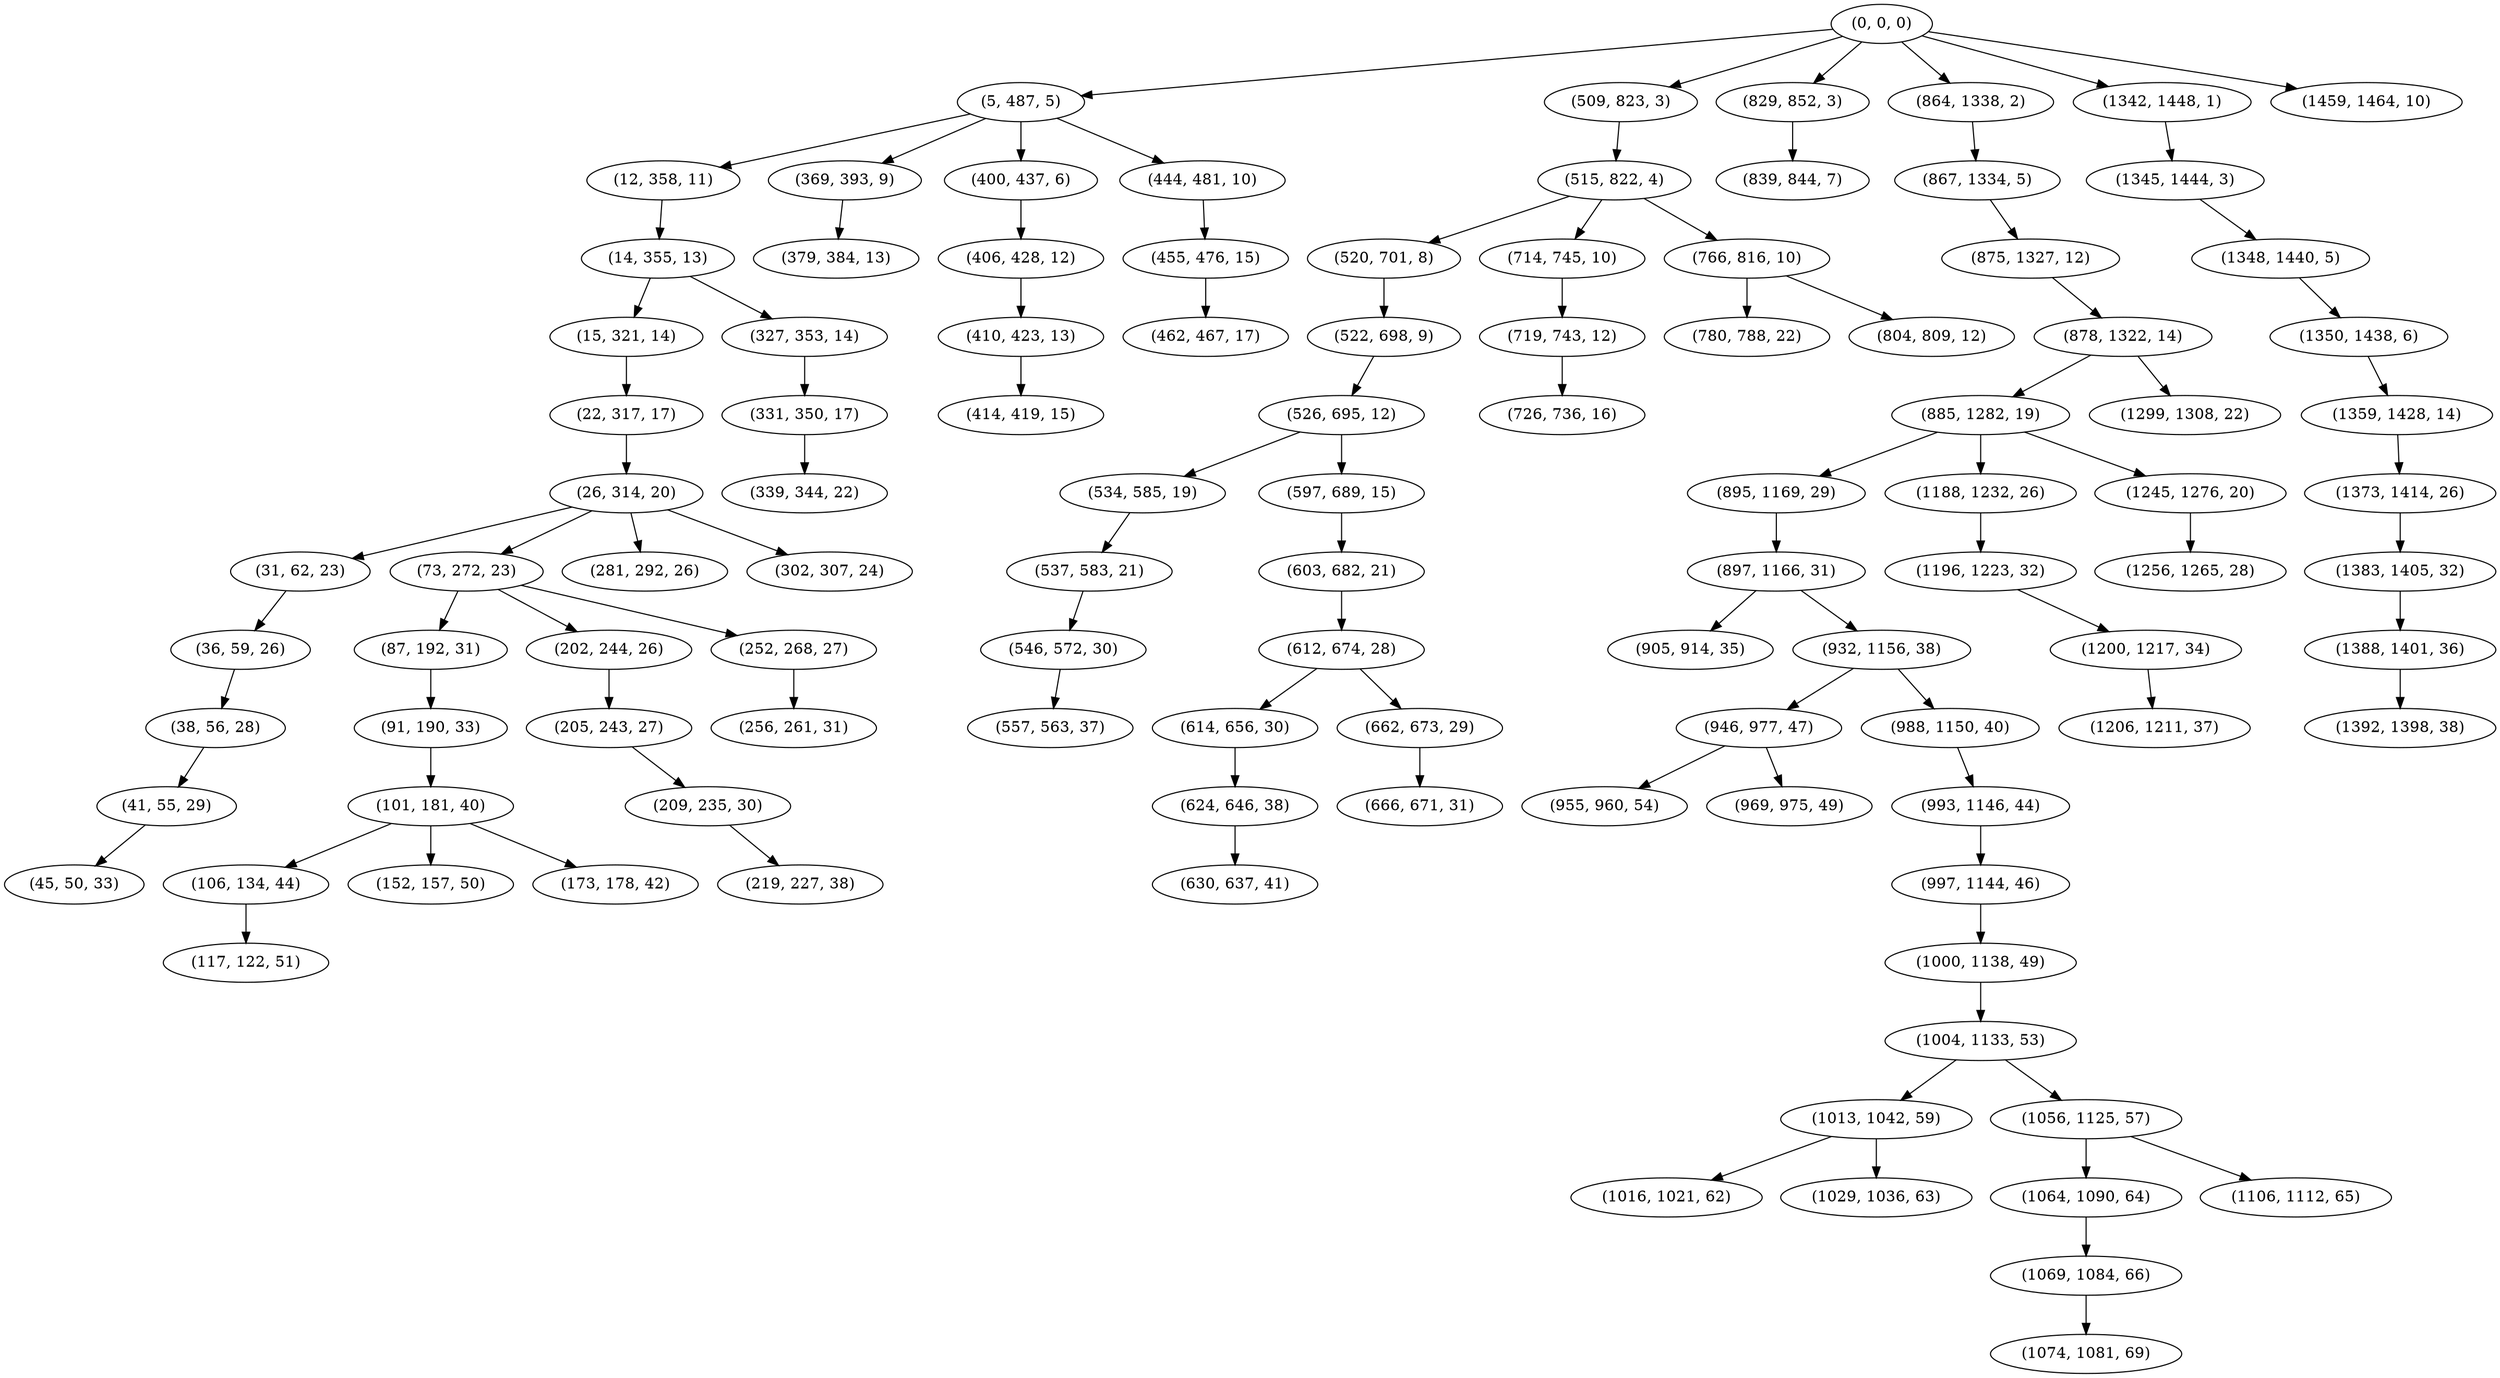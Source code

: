 digraph tree {
    "(0, 0, 0)";
    "(5, 487, 5)";
    "(12, 358, 11)";
    "(14, 355, 13)";
    "(15, 321, 14)";
    "(22, 317, 17)";
    "(26, 314, 20)";
    "(31, 62, 23)";
    "(36, 59, 26)";
    "(38, 56, 28)";
    "(41, 55, 29)";
    "(45, 50, 33)";
    "(73, 272, 23)";
    "(87, 192, 31)";
    "(91, 190, 33)";
    "(101, 181, 40)";
    "(106, 134, 44)";
    "(117, 122, 51)";
    "(152, 157, 50)";
    "(173, 178, 42)";
    "(202, 244, 26)";
    "(205, 243, 27)";
    "(209, 235, 30)";
    "(219, 227, 38)";
    "(252, 268, 27)";
    "(256, 261, 31)";
    "(281, 292, 26)";
    "(302, 307, 24)";
    "(327, 353, 14)";
    "(331, 350, 17)";
    "(339, 344, 22)";
    "(369, 393, 9)";
    "(379, 384, 13)";
    "(400, 437, 6)";
    "(406, 428, 12)";
    "(410, 423, 13)";
    "(414, 419, 15)";
    "(444, 481, 10)";
    "(455, 476, 15)";
    "(462, 467, 17)";
    "(509, 823, 3)";
    "(515, 822, 4)";
    "(520, 701, 8)";
    "(522, 698, 9)";
    "(526, 695, 12)";
    "(534, 585, 19)";
    "(537, 583, 21)";
    "(546, 572, 30)";
    "(557, 563, 37)";
    "(597, 689, 15)";
    "(603, 682, 21)";
    "(612, 674, 28)";
    "(614, 656, 30)";
    "(624, 646, 38)";
    "(630, 637, 41)";
    "(662, 673, 29)";
    "(666, 671, 31)";
    "(714, 745, 10)";
    "(719, 743, 12)";
    "(726, 736, 16)";
    "(766, 816, 10)";
    "(780, 788, 22)";
    "(804, 809, 12)";
    "(829, 852, 3)";
    "(839, 844, 7)";
    "(864, 1338, 2)";
    "(867, 1334, 5)";
    "(875, 1327, 12)";
    "(878, 1322, 14)";
    "(885, 1282, 19)";
    "(895, 1169, 29)";
    "(897, 1166, 31)";
    "(905, 914, 35)";
    "(932, 1156, 38)";
    "(946, 977, 47)";
    "(955, 960, 54)";
    "(969, 975, 49)";
    "(988, 1150, 40)";
    "(993, 1146, 44)";
    "(997, 1144, 46)";
    "(1000, 1138, 49)";
    "(1004, 1133, 53)";
    "(1013, 1042, 59)";
    "(1016, 1021, 62)";
    "(1029, 1036, 63)";
    "(1056, 1125, 57)";
    "(1064, 1090, 64)";
    "(1069, 1084, 66)";
    "(1074, 1081, 69)";
    "(1106, 1112, 65)";
    "(1188, 1232, 26)";
    "(1196, 1223, 32)";
    "(1200, 1217, 34)";
    "(1206, 1211, 37)";
    "(1245, 1276, 20)";
    "(1256, 1265, 28)";
    "(1299, 1308, 22)";
    "(1342, 1448, 1)";
    "(1345, 1444, 3)";
    "(1348, 1440, 5)";
    "(1350, 1438, 6)";
    "(1359, 1428, 14)";
    "(1373, 1414, 26)";
    "(1383, 1405, 32)";
    "(1388, 1401, 36)";
    "(1392, 1398, 38)";
    "(1459, 1464, 10)";
    "(0, 0, 0)" -> "(5, 487, 5)";
    "(0, 0, 0)" -> "(509, 823, 3)";
    "(0, 0, 0)" -> "(829, 852, 3)";
    "(0, 0, 0)" -> "(864, 1338, 2)";
    "(0, 0, 0)" -> "(1342, 1448, 1)";
    "(0, 0, 0)" -> "(1459, 1464, 10)";
    "(5, 487, 5)" -> "(12, 358, 11)";
    "(5, 487, 5)" -> "(369, 393, 9)";
    "(5, 487, 5)" -> "(400, 437, 6)";
    "(5, 487, 5)" -> "(444, 481, 10)";
    "(12, 358, 11)" -> "(14, 355, 13)";
    "(14, 355, 13)" -> "(15, 321, 14)";
    "(14, 355, 13)" -> "(327, 353, 14)";
    "(15, 321, 14)" -> "(22, 317, 17)";
    "(22, 317, 17)" -> "(26, 314, 20)";
    "(26, 314, 20)" -> "(31, 62, 23)";
    "(26, 314, 20)" -> "(73, 272, 23)";
    "(26, 314, 20)" -> "(281, 292, 26)";
    "(26, 314, 20)" -> "(302, 307, 24)";
    "(31, 62, 23)" -> "(36, 59, 26)";
    "(36, 59, 26)" -> "(38, 56, 28)";
    "(38, 56, 28)" -> "(41, 55, 29)";
    "(41, 55, 29)" -> "(45, 50, 33)";
    "(73, 272, 23)" -> "(87, 192, 31)";
    "(73, 272, 23)" -> "(202, 244, 26)";
    "(73, 272, 23)" -> "(252, 268, 27)";
    "(87, 192, 31)" -> "(91, 190, 33)";
    "(91, 190, 33)" -> "(101, 181, 40)";
    "(101, 181, 40)" -> "(106, 134, 44)";
    "(101, 181, 40)" -> "(152, 157, 50)";
    "(101, 181, 40)" -> "(173, 178, 42)";
    "(106, 134, 44)" -> "(117, 122, 51)";
    "(202, 244, 26)" -> "(205, 243, 27)";
    "(205, 243, 27)" -> "(209, 235, 30)";
    "(209, 235, 30)" -> "(219, 227, 38)";
    "(252, 268, 27)" -> "(256, 261, 31)";
    "(327, 353, 14)" -> "(331, 350, 17)";
    "(331, 350, 17)" -> "(339, 344, 22)";
    "(369, 393, 9)" -> "(379, 384, 13)";
    "(400, 437, 6)" -> "(406, 428, 12)";
    "(406, 428, 12)" -> "(410, 423, 13)";
    "(410, 423, 13)" -> "(414, 419, 15)";
    "(444, 481, 10)" -> "(455, 476, 15)";
    "(455, 476, 15)" -> "(462, 467, 17)";
    "(509, 823, 3)" -> "(515, 822, 4)";
    "(515, 822, 4)" -> "(520, 701, 8)";
    "(515, 822, 4)" -> "(714, 745, 10)";
    "(515, 822, 4)" -> "(766, 816, 10)";
    "(520, 701, 8)" -> "(522, 698, 9)";
    "(522, 698, 9)" -> "(526, 695, 12)";
    "(526, 695, 12)" -> "(534, 585, 19)";
    "(526, 695, 12)" -> "(597, 689, 15)";
    "(534, 585, 19)" -> "(537, 583, 21)";
    "(537, 583, 21)" -> "(546, 572, 30)";
    "(546, 572, 30)" -> "(557, 563, 37)";
    "(597, 689, 15)" -> "(603, 682, 21)";
    "(603, 682, 21)" -> "(612, 674, 28)";
    "(612, 674, 28)" -> "(614, 656, 30)";
    "(612, 674, 28)" -> "(662, 673, 29)";
    "(614, 656, 30)" -> "(624, 646, 38)";
    "(624, 646, 38)" -> "(630, 637, 41)";
    "(662, 673, 29)" -> "(666, 671, 31)";
    "(714, 745, 10)" -> "(719, 743, 12)";
    "(719, 743, 12)" -> "(726, 736, 16)";
    "(766, 816, 10)" -> "(780, 788, 22)";
    "(766, 816, 10)" -> "(804, 809, 12)";
    "(829, 852, 3)" -> "(839, 844, 7)";
    "(864, 1338, 2)" -> "(867, 1334, 5)";
    "(867, 1334, 5)" -> "(875, 1327, 12)";
    "(875, 1327, 12)" -> "(878, 1322, 14)";
    "(878, 1322, 14)" -> "(885, 1282, 19)";
    "(878, 1322, 14)" -> "(1299, 1308, 22)";
    "(885, 1282, 19)" -> "(895, 1169, 29)";
    "(885, 1282, 19)" -> "(1188, 1232, 26)";
    "(885, 1282, 19)" -> "(1245, 1276, 20)";
    "(895, 1169, 29)" -> "(897, 1166, 31)";
    "(897, 1166, 31)" -> "(905, 914, 35)";
    "(897, 1166, 31)" -> "(932, 1156, 38)";
    "(932, 1156, 38)" -> "(946, 977, 47)";
    "(932, 1156, 38)" -> "(988, 1150, 40)";
    "(946, 977, 47)" -> "(955, 960, 54)";
    "(946, 977, 47)" -> "(969, 975, 49)";
    "(988, 1150, 40)" -> "(993, 1146, 44)";
    "(993, 1146, 44)" -> "(997, 1144, 46)";
    "(997, 1144, 46)" -> "(1000, 1138, 49)";
    "(1000, 1138, 49)" -> "(1004, 1133, 53)";
    "(1004, 1133, 53)" -> "(1013, 1042, 59)";
    "(1004, 1133, 53)" -> "(1056, 1125, 57)";
    "(1013, 1042, 59)" -> "(1016, 1021, 62)";
    "(1013, 1042, 59)" -> "(1029, 1036, 63)";
    "(1056, 1125, 57)" -> "(1064, 1090, 64)";
    "(1056, 1125, 57)" -> "(1106, 1112, 65)";
    "(1064, 1090, 64)" -> "(1069, 1084, 66)";
    "(1069, 1084, 66)" -> "(1074, 1081, 69)";
    "(1188, 1232, 26)" -> "(1196, 1223, 32)";
    "(1196, 1223, 32)" -> "(1200, 1217, 34)";
    "(1200, 1217, 34)" -> "(1206, 1211, 37)";
    "(1245, 1276, 20)" -> "(1256, 1265, 28)";
    "(1342, 1448, 1)" -> "(1345, 1444, 3)";
    "(1345, 1444, 3)" -> "(1348, 1440, 5)";
    "(1348, 1440, 5)" -> "(1350, 1438, 6)";
    "(1350, 1438, 6)" -> "(1359, 1428, 14)";
    "(1359, 1428, 14)" -> "(1373, 1414, 26)";
    "(1373, 1414, 26)" -> "(1383, 1405, 32)";
    "(1383, 1405, 32)" -> "(1388, 1401, 36)";
    "(1388, 1401, 36)" -> "(1392, 1398, 38)";
}
